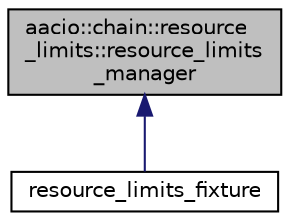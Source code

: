 digraph "aacio::chain::resource_limits::resource_limits_manager"
{
  edge [fontname="Helvetica",fontsize="10",labelfontname="Helvetica",labelfontsize="10"];
  node [fontname="Helvetica",fontsize="10",shape=record];
  Node0 [label="aacio::chain::resource\l_limits::resource_limits\l_manager",height=0.2,width=0.4,color="black", fillcolor="grey75", style="filled", fontcolor="black"];
  Node0 -> Node1 [dir="back",color="midnightblue",fontsize="10",style="solid",fontname="Helvetica"];
  Node1 [label="resource_limits_fixture",height=0.2,width=0.4,color="black", fillcolor="white", style="filled",URL="$classresource__limits__fixture.html"];
}
